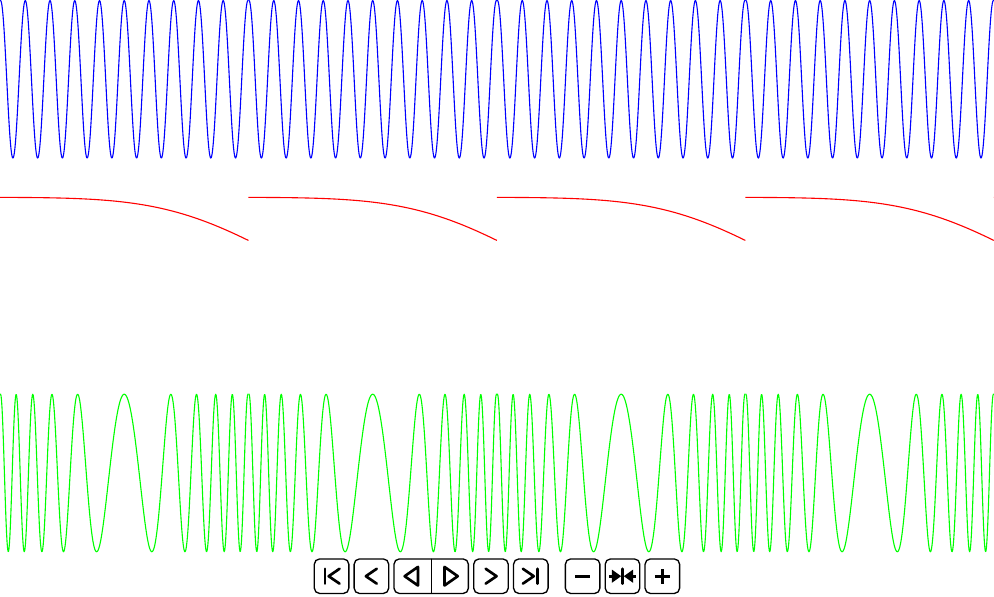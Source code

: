 %%%%%%%%%%%%%%%%%%%%%%%%%%%%%%%%%%%%%%%%%%%%%%%%%%%%%%%%%%%%%
%% uncomment \def\export{} below to export animation
%% to multipage PDF a.pdf and run
%% 
%%  convert -density 300 -delay 4 -loop 0 -alpha remove a.pdf b.gif
%%
%% to get an animated GIF b.gif at 100/4 = 25 frames per s
%%%%%%%%%%%%%%%%%%%%%%%%%%%%%%%%%%%%%%%%%%%%%%%%%%%%%%%%%%%%%
% \def\export{}
%%%%%%%%%%%%%%%%%%%%%%%%%%%%%%%%%%%%%%%%%%%%%%%%%%%%%%%%%%%%%

\ifdefined\export
  \documentclass[export]{standalone}
\else
  \documentclass{standalone}
\fi

\usepackage{pgfplots}
\pgfplotsset{compat=newest}
\usepackage{animate}
\usepackage{xsavebox} % xlrbox
\usepackage{calc} % \widthof{...}, \real{...}

\usepackage{amsmath}

\begin{document}
%
%save ONE cycle in an xlrbox
\begin{xlrbox}{OneCycle}
  \begin{tikzpicture}
    \begin{axis}[
      hide axis,
      x=1cm,y=1cm,
      /tikz/line cap=rect, /tikz/line join=round
    ]
      \addplot[domain=0:pi,blue,samples=500] {cos(x*20*180/pi)};
      \addplot[domain=0:pi,red,samples=500] {cos((x*20 -0.2*180/pi * sin(x*180/pi)))-2.5};
      \addplot[domain=0:pi,green,samples=500] {cos((x*20 + 6*sin(x*2*180/pi))*180/pi)-5};
    \end{axis}
  \end{tikzpicture}
\end{xlrbox}%
%
\begin{animateinline}[controls,loop]{10}
  \multiframe{18}{i=0+1}{
    \makebox[\widthof{\theOneCycle}*\real{4}][l]{% window = FOUR cycles
      \makebox[\widthof{\theOneCycle}/\real{18}*\real{-\i}]{}% offset
      \theOneCycle\theOneCycle\theOneCycle\theOneCycle\theOneCycle% moving FIVE cycles 
    }
  }
\end{animateinline}

\end{document}